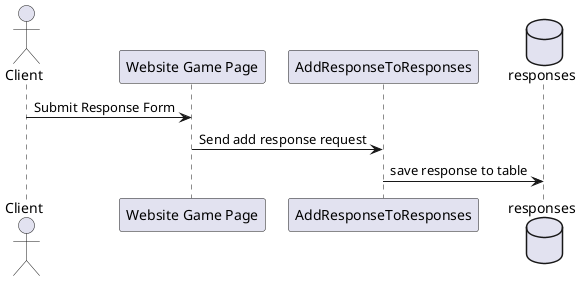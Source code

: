@startuml
'https://plantuml.com/sequence-diagram

actor Client
participant "Website Game Page"
participant "AddResponseToResponses"
Database responses

Client -> "Website Game Page": Submit Response Form
"Website Game Page" -> "AddResponseToResponses": Send add response request
"AddResponseToResponses" -> responses: save response to table
@enduml